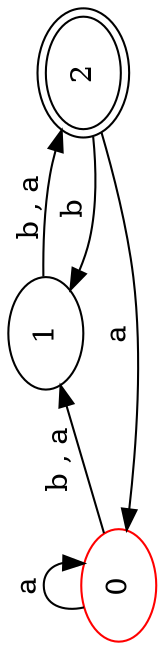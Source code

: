 digraph a { 
 graph [rotate = 90];
 rankdir=LR
0[ label ="0", color=red ];
0 -> 0 [ label = "a" ];
0 -> 1 [ label = "b , a" ];
1[ label ="1",];
1 -> 2 [ label = "b , a" ];
2[ label ="2",peripheries=2 ];
2 -> 1 [ label = "b" ];
2 -> 0 [ label = "a" ];
}
